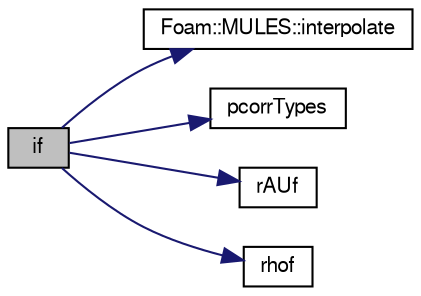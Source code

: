 digraph "if"
{
  bgcolor="transparent";
  edge [fontname="FreeSans",fontsize="10",labelfontname="FreeSans",labelfontsize="10"];
  node [fontname="FreeSans",fontsize="10",shape=record];
  rankdir="LR";
  Node0 [label="if",height=0.2,width=0.4,color="black", fillcolor="grey75", style="filled", fontcolor="black"];
  Node0 -> Node1 [color="midnightblue",fontsize="10",style="solid",fontname="FreeSans"];
  Node1 [label="Foam::MULES::interpolate",height=0.2,width=0.4,color="black",URL="$a21136.html#a4d62f21551985d814104861e7c1d9b4f"];
  Node0 -> Node2 [color="midnightblue",fontsize="10",style="solid",fontname="FreeSans"];
  Node2 [label="pcorrTypes",height=0.2,width=0.4,color="black",URL="$a01226.html#ac33fb30295f545f8ec525006f7b58f07"];
  Node0 -> Node3 [color="midnightblue",fontsize="10",style="solid",fontname="FreeSans"];
  Node3 [label="rAUf",height=0.2,width=0.4,color="black",URL="$a38444.html#ab081e448356ab7776c90da1949e4afef"];
  Node0 -> Node4 [color="midnightblue",fontsize="10",style="solid",fontname="FreeSans"];
  Node4 [label="rhof",height=0.2,width=0.4,color="black",URL="$a38450.html#aad82e234d29607836931745292fc3c8b"];
}
